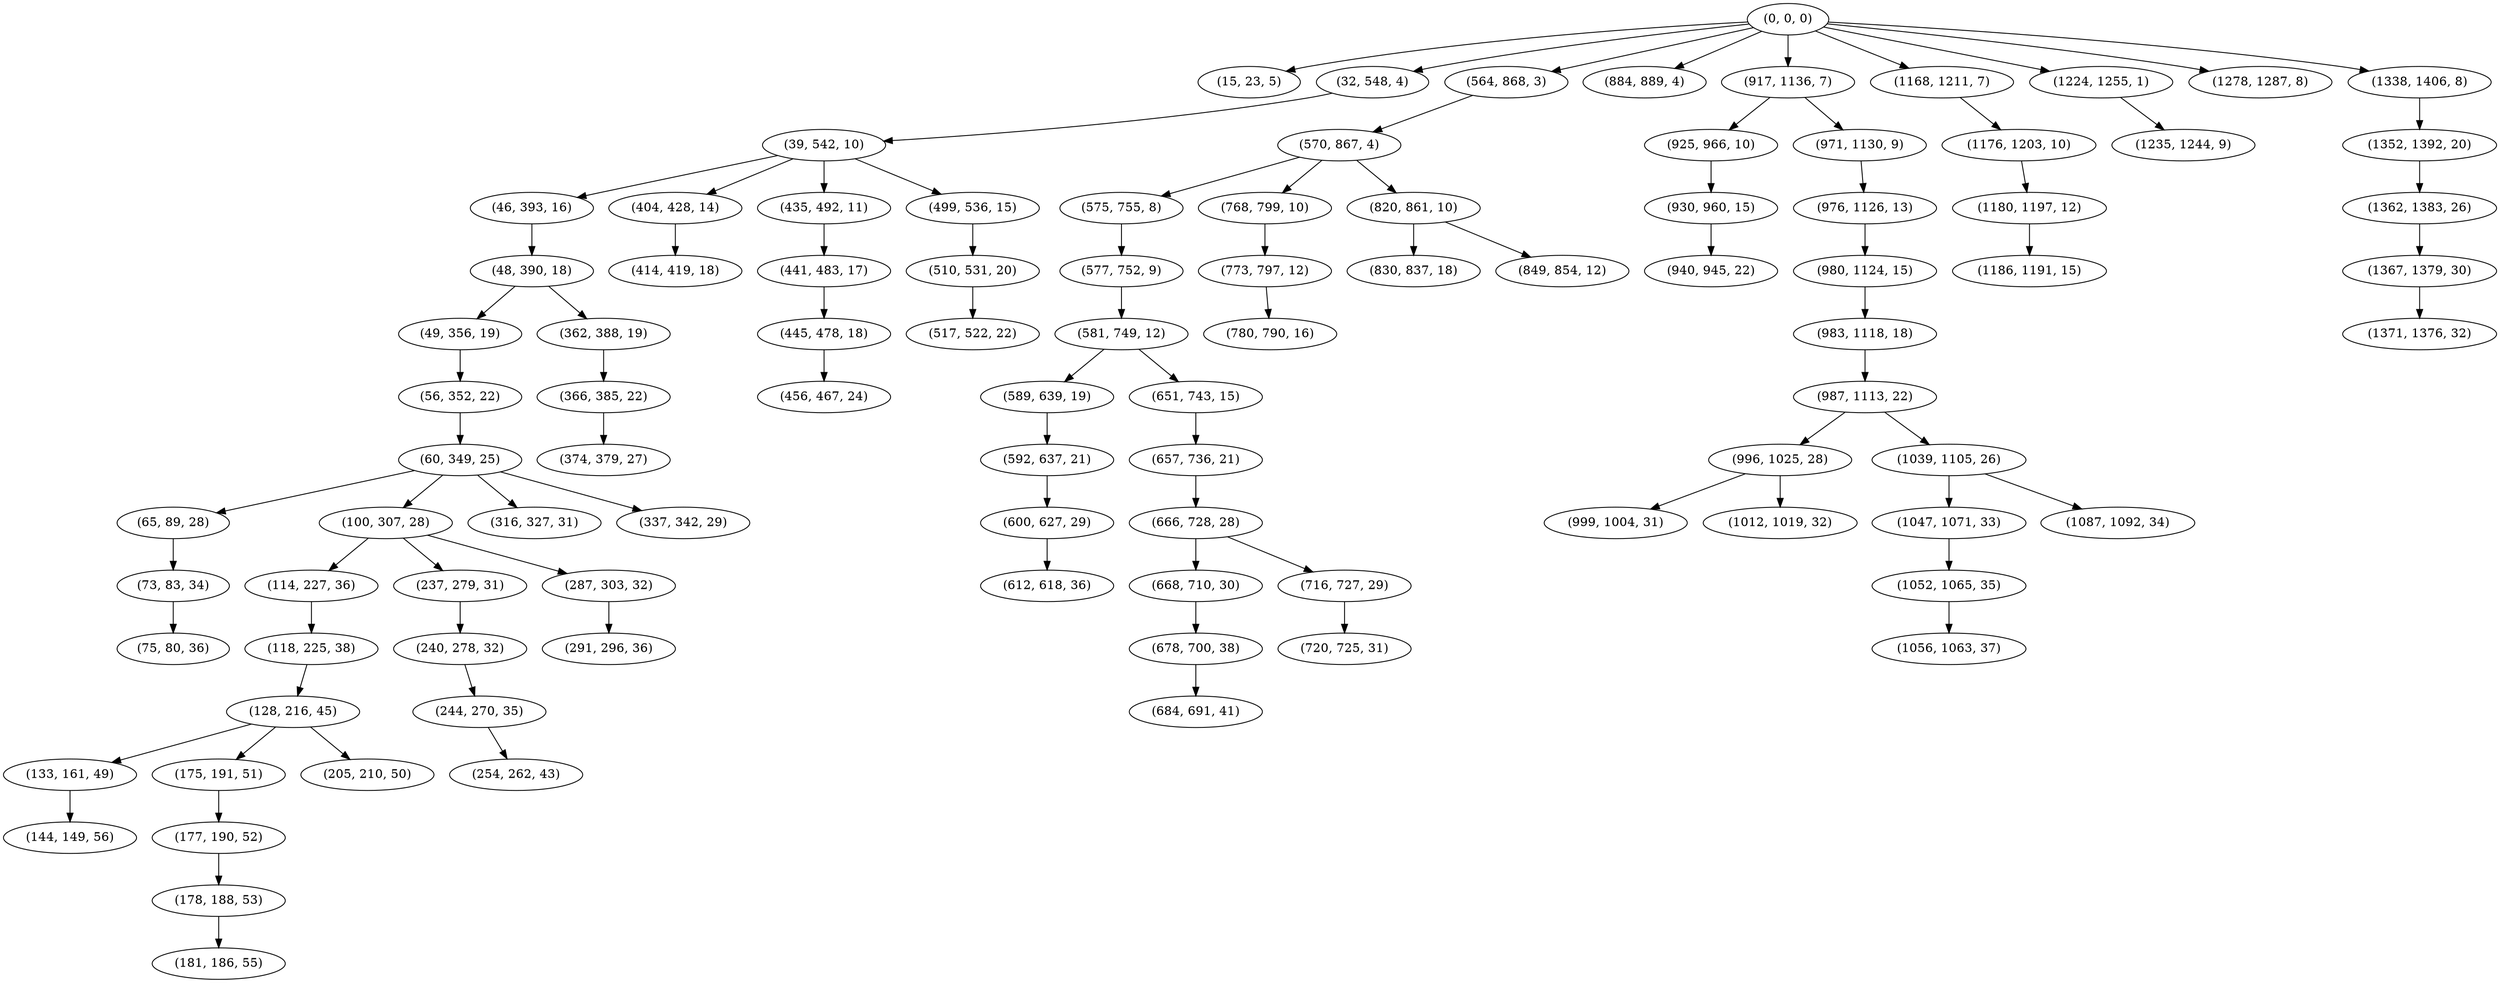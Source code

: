 digraph tree {
    "(0, 0, 0)";
    "(15, 23, 5)";
    "(32, 548, 4)";
    "(39, 542, 10)";
    "(46, 393, 16)";
    "(48, 390, 18)";
    "(49, 356, 19)";
    "(56, 352, 22)";
    "(60, 349, 25)";
    "(65, 89, 28)";
    "(73, 83, 34)";
    "(75, 80, 36)";
    "(100, 307, 28)";
    "(114, 227, 36)";
    "(118, 225, 38)";
    "(128, 216, 45)";
    "(133, 161, 49)";
    "(144, 149, 56)";
    "(175, 191, 51)";
    "(177, 190, 52)";
    "(178, 188, 53)";
    "(181, 186, 55)";
    "(205, 210, 50)";
    "(237, 279, 31)";
    "(240, 278, 32)";
    "(244, 270, 35)";
    "(254, 262, 43)";
    "(287, 303, 32)";
    "(291, 296, 36)";
    "(316, 327, 31)";
    "(337, 342, 29)";
    "(362, 388, 19)";
    "(366, 385, 22)";
    "(374, 379, 27)";
    "(404, 428, 14)";
    "(414, 419, 18)";
    "(435, 492, 11)";
    "(441, 483, 17)";
    "(445, 478, 18)";
    "(456, 467, 24)";
    "(499, 536, 15)";
    "(510, 531, 20)";
    "(517, 522, 22)";
    "(564, 868, 3)";
    "(570, 867, 4)";
    "(575, 755, 8)";
    "(577, 752, 9)";
    "(581, 749, 12)";
    "(589, 639, 19)";
    "(592, 637, 21)";
    "(600, 627, 29)";
    "(612, 618, 36)";
    "(651, 743, 15)";
    "(657, 736, 21)";
    "(666, 728, 28)";
    "(668, 710, 30)";
    "(678, 700, 38)";
    "(684, 691, 41)";
    "(716, 727, 29)";
    "(720, 725, 31)";
    "(768, 799, 10)";
    "(773, 797, 12)";
    "(780, 790, 16)";
    "(820, 861, 10)";
    "(830, 837, 18)";
    "(849, 854, 12)";
    "(884, 889, 4)";
    "(917, 1136, 7)";
    "(925, 966, 10)";
    "(930, 960, 15)";
    "(940, 945, 22)";
    "(971, 1130, 9)";
    "(976, 1126, 13)";
    "(980, 1124, 15)";
    "(983, 1118, 18)";
    "(987, 1113, 22)";
    "(996, 1025, 28)";
    "(999, 1004, 31)";
    "(1012, 1019, 32)";
    "(1039, 1105, 26)";
    "(1047, 1071, 33)";
    "(1052, 1065, 35)";
    "(1056, 1063, 37)";
    "(1087, 1092, 34)";
    "(1168, 1211, 7)";
    "(1176, 1203, 10)";
    "(1180, 1197, 12)";
    "(1186, 1191, 15)";
    "(1224, 1255, 1)";
    "(1235, 1244, 9)";
    "(1278, 1287, 8)";
    "(1338, 1406, 8)";
    "(1352, 1392, 20)";
    "(1362, 1383, 26)";
    "(1367, 1379, 30)";
    "(1371, 1376, 32)";
    "(0, 0, 0)" -> "(15, 23, 5)";
    "(0, 0, 0)" -> "(32, 548, 4)";
    "(0, 0, 0)" -> "(564, 868, 3)";
    "(0, 0, 0)" -> "(884, 889, 4)";
    "(0, 0, 0)" -> "(917, 1136, 7)";
    "(0, 0, 0)" -> "(1168, 1211, 7)";
    "(0, 0, 0)" -> "(1224, 1255, 1)";
    "(0, 0, 0)" -> "(1278, 1287, 8)";
    "(0, 0, 0)" -> "(1338, 1406, 8)";
    "(32, 548, 4)" -> "(39, 542, 10)";
    "(39, 542, 10)" -> "(46, 393, 16)";
    "(39, 542, 10)" -> "(404, 428, 14)";
    "(39, 542, 10)" -> "(435, 492, 11)";
    "(39, 542, 10)" -> "(499, 536, 15)";
    "(46, 393, 16)" -> "(48, 390, 18)";
    "(48, 390, 18)" -> "(49, 356, 19)";
    "(48, 390, 18)" -> "(362, 388, 19)";
    "(49, 356, 19)" -> "(56, 352, 22)";
    "(56, 352, 22)" -> "(60, 349, 25)";
    "(60, 349, 25)" -> "(65, 89, 28)";
    "(60, 349, 25)" -> "(100, 307, 28)";
    "(60, 349, 25)" -> "(316, 327, 31)";
    "(60, 349, 25)" -> "(337, 342, 29)";
    "(65, 89, 28)" -> "(73, 83, 34)";
    "(73, 83, 34)" -> "(75, 80, 36)";
    "(100, 307, 28)" -> "(114, 227, 36)";
    "(100, 307, 28)" -> "(237, 279, 31)";
    "(100, 307, 28)" -> "(287, 303, 32)";
    "(114, 227, 36)" -> "(118, 225, 38)";
    "(118, 225, 38)" -> "(128, 216, 45)";
    "(128, 216, 45)" -> "(133, 161, 49)";
    "(128, 216, 45)" -> "(175, 191, 51)";
    "(128, 216, 45)" -> "(205, 210, 50)";
    "(133, 161, 49)" -> "(144, 149, 56)";
    "(175, 191, 51)" -> "(177, 190, 52)";
    "(177, 190, 52)" -> "(178, 188, 53)";
    "(178, 188, 53)" -> "(181, 186, 55)";
    "(237, 279, 31)" -> "(240, 278, 32)";
    "(240, 278, 32)" -> "(244, 270, 35)";
    "(244, 270, 35)" -> "(254, 262, 43)";
    "(287, 303, 32)" -> "(291, 296, 36)";
    "(362, 388, 19)" -> "(366, 385, 22)";
    "(366, 385, 22)" -> "(374, 379, 27)";
    "(404, 428, 14)" -> "(414, 419, 18)";
    "(435, 492, 11)" -> "(441, 483, 17)";
    "(441, 483, 17)" -> "(445, 478, 18)";
    "(445, 478, 18)" -> "(456, 467, 24)";
    "(499, 536, 15)" -> "(510, 531, 20)";
    "(510, 531, 20)" -> "(517, 522, 22)";
    "(564, 868, 3)" -> "(570, 867, 4)";
    "(570, 867, 4)" -> "(575, 755, 8)";
    "(570, 867, 4)" -> "(768, 799, 10)";
    "(570, 867, 4)" -> "(820, 861, 10)";
    "(575, 755, 8)" -> "(577, 752, 9)";
    "(577, 752, 9)" -> "(581, 749, 12)";
    "(581, 749, 12)" -> "(589, 639, 19)";
    "(581, 749, 12)" -> "(651, 743, 15)";
    "(589, 639, 19)" -> "(592, 637, 21)";
    "(592, 637, 21)" -> "(600, 627, 29)";
    "(600, 627, 29)" -> "(612, 618, 36)";
    "(651, 743, 15)" -> "(657, 736, 21)";
    "(657, 736, 21)" -> "(666, 728, 28)";
    "(666, 728, 28)" -> "(668, 710, 30)";
    "(666, 728, 28)" -> "(716, 727, 29)";
    "(668, 710, 30)" -> "(678, 700, 38)";
    "(678, 700, 38)" -> "(684, 691, 41)";
    "(716, 727, 29)" -> "(720, 725, 31)";
    "(768, 799, 10)" -> "(773, 797, 12)";
    "(773, 797, 12)" -> "(780, 790, 16)";
    "(820, 861, 10)" -> "(830, 837, 18)";
    "(820, 861, 10)" -> "(849, 854, 12)";
    "(917, 1136, 7)" -> "(925, 966, 10)";
    "(917, 1136, 7)" -> "(971, 1130, 9)";
    "(925, 966, 10)" -> "(930, 960, 15)";
    "(930, 960, 15)" -> "(940, 945, 22)";
    "(971, 1130, 9)" -> "(976, 1126, 13)";
    "(976, 1126, 13)" -> "(980, 1124, 15)";
    "(980, 1124, 15)" -> "(983, 1118, 18)";
    "(983, 1118, 18)" -> "(987, 1113, 22)";
    "(987, 1113, 22)" -> "(996, 1025, 28)";
    "(987, 1113, 22)" -> "(1039, 1105, 26)";
    "(996, 1025, 28)" -> "(999, 1004, 31)";
    "(996, 1025, 28)" -> "(1012, 1019, 32)";
    "(1039, 1105, 26)" -> "(1047, 1071, 33)";
    "(1039, 1105, 26)" -> "(1087, 1092, 34)";
    "(1047, 1071, 33)" -> "(1052, 1065, 35)";
    "(1052, 1065, 35)" -> "(1056, 1063, 37)";
    "(1168, 1211, 7)" -> "(1176, 1203, 10)";
    "(1176, 1203, 10)" -> "(1180, 1197, 12)";
    "(1180, 1197, 12)" -> "(1186, 1191, 15)";
    "(1224, 1255, 1)" -> "(1235, 1244, 9)";
    "(1338, 1406, 8)" -> "(1352, 1392, 20)";
    "(1352, 1392, 20)" -> "(1362, 1383, 26)";
    "(1362, 1383, 26)" -> "(1367, 1379, 30)";
    "(1367, 1379, 30)" -> "(1371, 1376, 32)";
}
